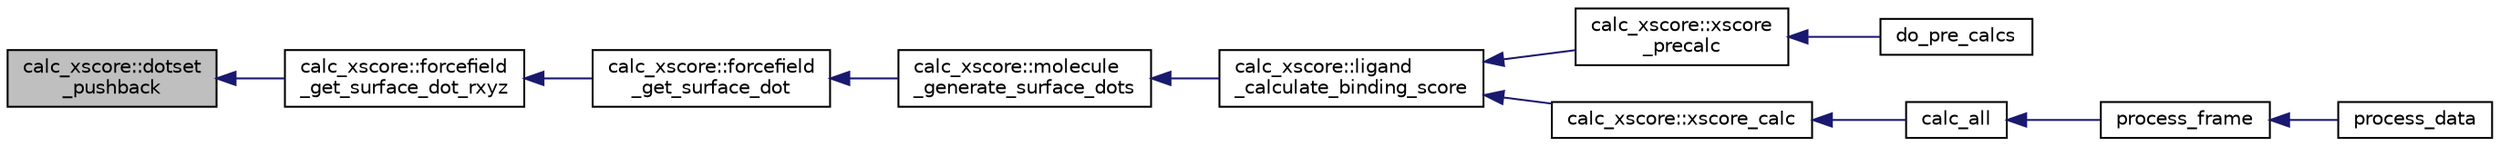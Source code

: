 digraph "calc_xscore::dotset_pushback"
{
  edge [fontname="Helvetica",fontsize="10",labelfontname="Helvetica",labelfontsize="10"];
  node [fontname="Helvetica",fontsize="10",shape=record];
  rankdir="LR";
  Node1 [label="calc_xscore::dotset\l_pushback",height=0.2,width=0.4,color="black", fillcolor="grey75", style="filled" fontcolor="black"];
  Node1 -> Node2 [dir="back",color="midnightblue",fontsize="10",style="solid",fontname="Helvetica"];
  Node2 [label="calc_xscore::forcefield\l_get_surface_dot_rxyz",height=0.2,width=0.4,color="black", fillcolor="white", style="filled",URL="$classcalc__xscore.html#ae51c7abd02ba40925ad1b60e0d62b5e7"];
  Node2 -> Node3 [dir="back",color="midnightblue",fontsize="10",style="solid",fontname="Helvetica"];
  Node3 [label="calc_xscore::forcefield\l_get_surface_dot",height=0.2,width=0.4,color="black", fillcolor="white", style="filled",URL="$classcalc__xscore.html#a322d4b17c21b217bff596c3bb2d713f3"];
  Node3 -> Node4 [dir="back",color="midnightblue",fontsize="10",style="solid",fontname="Helvetica"];
  Node4 [label="calc_xscore::molecule\l_generate_surface_dots",height=0.2,width=0.4,color="black", fillcolor="white", style="filled",URL="$classcalc__xscore.html#a3a384f1b62ccb01b1b379a50deeaff5b"];
  Node4 -> Node5 [dir="back",color="midnightblue",fontsize="10",style="solid",fontname="Helvetica"];
  Node5 [label="calc_xscore::ligand\l_calculate_binding_score",height=0.2,width=0.4,color="black", fillcolor="white", style="filled",URL="$classcalc__xscore.html#aa21b212c6de7c3b229d8d91ee336630a"];
  Node5 -> Node6 [dir="back",color="midnightblue",fontsize="10",style="solid",fontname="Helvetica"];
  Node6 [label="calc_xscore::xscore\l_precalc",height=0.2,width=0.4,color="black", fillcolor="white", style="filled",URL="$classcalc__xscore.html#a1dd20b02356cb3c99283799d1030d1ba"];
  Node6 -> Node7 [dir="back",color="midnightblue",fontsize="10",style="solid",fontname="Helvetica"];
  Node7 [label="do_pre_calcs",height=0.2,width=0.4,color="black", fillcolor="white", style="filled",URL="$qcalc_8f90.html#a6de35d783d8e2c1ffead6a9dbf61ebb6"];
  Node5 -> Node8 [dir="back",color="midnightblue",fontsize="10",style="solid",fontname="Helvetica"];
  Node8 [label="calc_xscore::xscore_calc",height=0.2,width=0.4,color="black", fillcolor="white", style="filled",URL="$classcalc__xscore.html#a1f2c852d7a1ed801d7b14ce6205a384e"];
  Node8 -> Node9 [dir="back",color="midnightblue",fontsize="10",style="solid",fontname="Helvetica"];
  Node9 [label="calc_all",height=0.2,width=0.4,color="black", fillcolor="white", style="filled",URL="$qcalc_8f90.html#a5befd1d444d41d7d1e4bf8b297c17ee2"];
  Node9 -> Node10 [dir="back",color="midnightblue",fontsize="10",style="solid",fontname="Helvetica"];
  Node10 [label="process_frame",height=0.2,width=0.4,color="black", fillcolor="white", style="filled",URL="$qcalc_8f90.html#a93dcacb957411ed0d0471fe8a31c60d6"];
  Node10 -> Node11 [dir="back",color="midnightblue",fontsize="10",style="solid",fontname="Helvetica"];
  Node11 [label="process_data",height=0.2,width=0.4,color="black", fillcolor="white", style="filled",URL="$qcalc_8f90.html#a7d2d447954fb385bdca4f228de92b1eb"];
}
